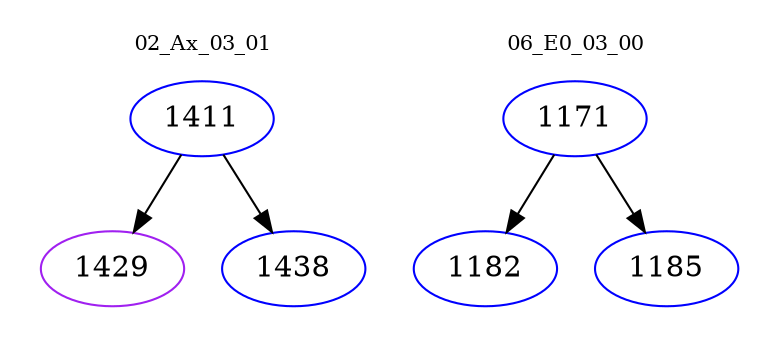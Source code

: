 digraph{
subgraph cluster_0 {
color = white
label = "02_Ax_03_01";
fontsize=10;
T0_1411 [label="1411", color="blue"]
T0_1411 -> T0_1429 [color="black"]
T0_1429 [label="1429", color="purple"]
T0_1411 -> T0_1438 [color="black"]
T0_1438 [label="1438", color="blue"]
}
subgraph cluster_1 {
color = white
label = "06_E0_03_00";
fontsize=10;
T1_1171 [label="1171", color="blue"]
T1_1171 -> T1_1182 [color="black"]
T1_1182 [label="1182", color="blue"]
T1_1171 -> T1_1185 [color="black"]
T1_1185 [label="1185", color="blue"]
}
}
